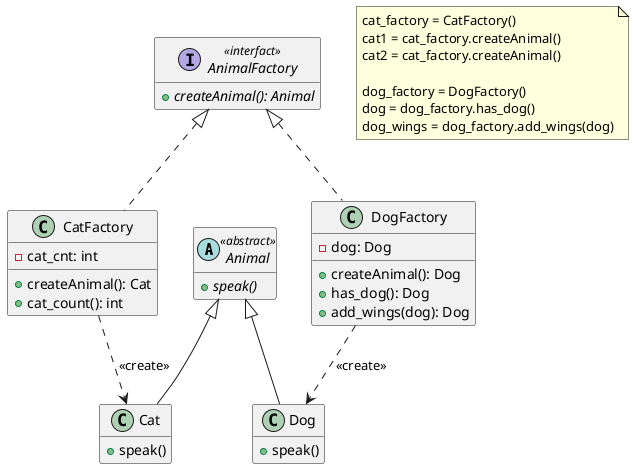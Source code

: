 @startuml
'left to right direction
'skinparam classAttributeIconSize 0

Abstract class Animal <<abstract>> {
    + {abstract} speak()
}

class Cat extends Animal {
    + speak()
}
class Dog extends Animal {
    + speak()
}

interface AnimalFactory <<interfact>> {
    + {abstract} createAnimal(): Animal
}

class CatFactory implements AnimalFactory {
    - cat_cnt: int
    + createAnimal(): Cat
    + cat_count(): int
}

class DogFactory implements AnimalFactory {
    - dog: Dog
    + createAnimal(): Dog
    + has_dog(): Dog
    + add_wings(dog): Dog
}

CatFactory ..> Cat : <<create>>
DogFactory ..> Dog : <<create>>

note as N1
cat_factory = CatFactory()
cat1 = cat_factory.createAnimal()
cat2 = cat_factory.createAnimal()

dog_factory = DogFactory()
dog = dog_factory.has_dog()
dog_wings = dog_factory.add_wings(dog)
end note

hide empty members
@enduml